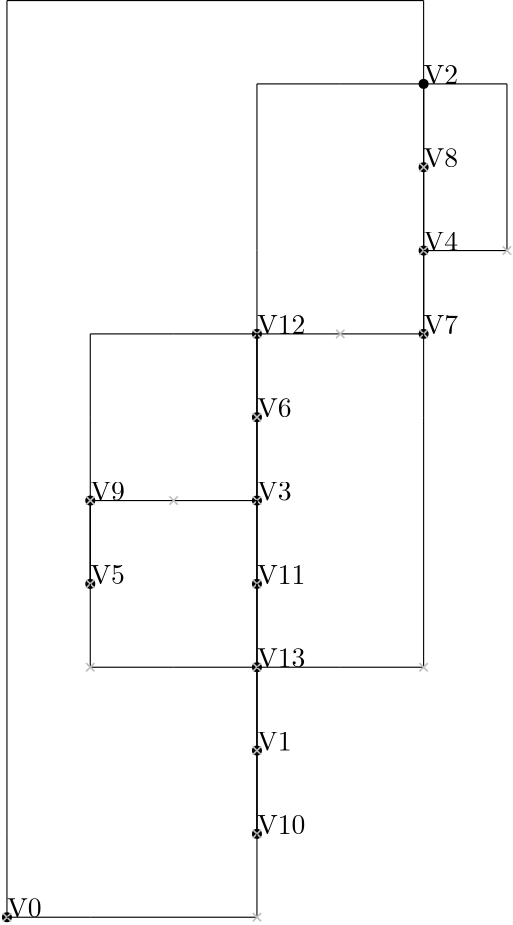<?xml version="1.0"?>
    <!DOCTYPE ipe SYSTEM "ipe.dtd">
    <ipe version="70005" creator="Ipe 7.1.4">
    <info created="D:20131106154934" modified="D:20131106160041"/>
    <preamble>\usepackage[english]{babel}</preamble>
    <ipestyle name="basic">
    <symbol name="arrow/arc(spx)">
    <path stroke="sym-stroke" fill="sym-stroke" pen="sym-pen">
    0 0 m
    -1 0.333 l
    -1 -0.333 l
    h
    </path>
    </symbol>
    <symbol name="arrow/farc(spx)">
    <path stroke="sym-stroke" fill="white" pen="sym-pen">
    0 0 m
    -1 0.333 l
    -1 -0.333 l
    h
    </path>
    </symbol>
    <symbol name="mark/circle(sx)" transformations="translations">
    <path fill="sym-stroke">
    0.6 0 0 0.6 0 0 e
    0.4 0 0 0.4 0 0 e
    </path>
    </symbol>
    <symbol name="mark/disk(sx)" transformations="translations">
    <path fill="sym-stroke">
    0.6 0 0 0.6 0 0 e
    </path>
    </symbol>
    <symbol name="mark/fdisk(sfx)" transformations="translations">
    <group>
    <path fill="sym-fill">
    0.5 0 0 0.5 0 0 e
    </path>
    <path fill="sym-stroke" fillrule="eofill">
    0.6 0 0 0.6 0 0 e
    0.4 0 0 0.4 0 0 e
    </path>
    </group>
    </symbol>
    <symbol name="mark/box(sx)" transformations="translations">
    <path fill="sym-stroke" fillrule="eofill">
    -0.6 -0.6 m
    0.6 -0.6 l
    0.6 0.6 l
    -0.6 0.6 l
    h
    -0.4 -0.4 m
    0.4 -0.4 l
    0.4 0.4 l
    -0.4 0.4 l
    h
    </path>
    </symbol>
    <symbol name="mark/square(sx)" transformations="translations">
    <path fill="sym-stroke">
    -0.6 -0.6 m
    0.6 -0.6 l
    0.6 0.6 l
    -0.6 0.6 l
    h
    </path>
    </symbol>
    <symbol name="mark/fsquare(sfx)" transformations="translations">
    <group>
    <path fill="sym-fill">
    -0.5 -0.5 m
    0.5 -0.5 l
    0.5 0.5 l
    -0.5 0.5 l
    h
    </path>
    <path fill="sym-stroke" fillrule="eofill">
    -0.6 -0.6 m
    0.6 -0.6 l
    0.6 0.6 l
    -0.6 0.6 l
    h
    -0.4 -0.4 m
    0.4 -0.4 l
    0.4 0.4 l
    -0.4 0.4 l
    h
    </path>
    </group>
    </symbol>
    <symbol name="mark/cross(sx)" transformations="translations">
    <group>
    <path fill="sym-stroke">
    -0.43 -0.57 m
    0.57 0.43 l
    0.43 0.57 l
    -0.57 -0.43 l
    h
    </path>
    <path fill="sym-stroke">
    -0.43 0.57 m
    0.57 -0.43 l
    0.43 -0.57 l
    -0.57 0.43 l
    h
    </path>
    </group>
    </symbol>
    <symbol name="arrow/fnormal(spx)">
    <path stroke="sym-stroke" fill="white" pen="sym-pen">
    0 0 m
    -1 0.333 l
    -1 -0.333 l
    h
    </path>
    </symbol>
    <symbol name="arrow/pointed(spx)">
    <path stroke="sym-stroke" fill="sym-stroke" pen="sym-pen">
    0 0 m
    -1 0.333 l
    -0.8 0 l
    -1 -0.333 l
    h
    </path>
    </symbol>
    <symbol name="arrow/fpointed(spx)">
    <path stroke="sym-stroke" fill="white" pen="sym-pen">
    0 0 m
    -1 0.333 l
    -0.8 0 l
    -1 -0.333 l
    h
    </path>
    </symbol>
    <symbol name="arrow/linear(spx)">
    <path stroke="sym-stroke" pen="sym-pen">
    -1 0.333 m
    0 0 l
    -1 -0.333 l
    </path>
    </symbol>
    <symbol name="arrow/fdouble(spx)">
    <path stroke="sym-stroke" fill="white" pen="sym-pen">
    0 0 m
    -1 0.333 l
    -1 -0.333 l
    h
    -1 0 m
    -2 0.333 l
    -2 -0.333 l
    h
    </path>
    </symbol>
    <symbol name="arrow/double(spx)">
    <path stroke="sym-stroke" fill="sym-stroke" pen="sym-pen">
    0 0 m
    -1 0.333 l
    -1 -0.333 l
    h
    -1 0 m
    -2 0.333 l
    -2 -0.333 l
    h
    </path>
    </symbol>
    <pen name="heavier" value="0.8"/>
    <pen name="fat" value="1.2"/>
    <pen name="ultrafat" value="2"/>
    <symbolsize name="large" value="5"/>
    <symbolsize name="small" value="2"/>
    <symbolsize name="tiny" value="1.1"/>
    <arrowsize name="large" value="10"/>
    <arrowsize name="small" value="5"/>
    <arrowsize name="tiny" value="3"/>
    <color name="red" value="1 0 0"/>
    <color name="green" value="0 1 0"/>
    <color name="blue" value="0 0 1"/>
    <color name="yellow" value="1 1 0"/>
    <color name="orange" value="1 0.647 0"/>
    <color name="gold" value="1 0.843 0"/>
    <color name="purple" value="0.627 0.125 0.941"/>
    <color name="gray" value="0.745"/>
    <color name="brown" value="0.647 0.165 0.165"/>
    <color name="navy" value="0 0 0.502"/>
    <color name="pink" value="1 0.753 0.796"/>
    <color name="seagreen" value="0.18 0.545 0.341"/>
    <color name="turquoise" value="0.251 0.878 0.816"/>
    <color name="violet" value="0.933 0.51 0.933"/>
    <color name="darkblue" value="0 0 0.545"/>
    <color name="darkcyan" value="0 0.545 0.545"/>
    <color name="darkgray" value="0.663"/>
    <color name="darkgreen" value="0 0.392 0"/>
    <color name="darkmagenta" value="0.545 0 0.545"/>
    <color name="darkorange" value="1 0.549 0"/>
    <color name="darkred" value="0.545 0 0"/>
    <color name="lightblue" value="0.678 0.847 0.902"/>
    <color name="lightcyan" value="0.878 1 1"/>
    <color name="lightgray" value="0.827"/>
    <color name="lightgreen" value="0.565 0.933 0.565"/>
    <color name="lightyellow" value="1 1 0.878"/>
    <dashstyle name="dashed" value="[4] 0"/>
    <dashstyle name="dotted" value="[1 3] 0"/>
    <dashstyle name="dash dotted" value="[4 2 1 2] 0"/>
    <dashstyle name="dash dot dotted" value="[4 2 1 2 1 2] 0"/>
    <textsize name="large" value="\large"/>
    <textsize name="Large" value="\Large"/>
    <textsize name="LARGE" value="\LARGE"/>
    <textsize name="huge" value="\huge"/>
    <textsize name="Huge" value="\Huge"/>
    <textsize name="small" value="\small"/>
    <textsize name="footnote" value="\footnotesize"/>
    <textsize name="tiny" value="\tiny"/>
    <textstyle name="center" begin="\begin{center}" end="\end{center}"/>
    <textstyle name="itemize" begin="\begin{itemize}" end="\end{itemize}"/>
    <textstyle name="item" begin="\begin{itemize}\item{}" end="\end{itemize}"/>
    <gridsize name="4 pts" value="4"/>
    <gridsize name="8 pts (~3 mm)" value="8"/>
    <gridsize name="16 pts (~6 mm)" value="16"/>
    <gridsize name="32 pts (~12 mm)" value="32"/>
    <gridsize name="10 pts (~3.5 mm)" value="10"/>
    <gridsize name="20 pts (~7 mm)" value="20"/>
    <gridsize name="14 pts (~5 mm)" value="14"/>
    <gridsize name="28 pts (~10 mm)" value="28"/>
    <gridsize name="56 pts (~20 mm)" value="56"/>
    <anglesize name="90 deg" value="90"/>
    <anglesize name="60 deg" value="60"/>
    <anglesize name="45 deg" value="45"/>
    <anglesize name="30 deg" value="30"/>
    <anglesize name="22.5 deg" value="22.5"/>
    <tiling name="falling" angle="-60" step="4" width="1"/>
    <tiling name="rising" angle="30" step="4" width="1"/>
    <layout paper="1000 1000" origin="0 0" frame="1000 1000" skip="32" crop="yes"/>
    </ipestyle>
    <page>
    <layer name="alpha"/>
    <view layers="alpha" active="alpha"/>
<use name="mark/disk(sx)" pos="400 500" size="normal" stroke="black"/>
<text transformations="translations" pos="400 500" stroke="black" type="label" width="190" height="10" depth="0" valign="baseline" size="normal">V0</text><use name="mark/disk(sx)" pos="490 560" size="normal" stroke="black"/>
<text transformations="translations" pos="490 560" stroke="black" type="label" width="190" height="10" depth="0" valign="baseline" size="normal">V1</text><use name="mark/disk(sx)" pos="550 800" size="normal" stroke="black"/>
<text transformations="translations" pos="550 800" stroke="black" type="label" width="190" height="10" depth="0" valign="baseline" size="normal">V2</text><use name="mark/disk(sx)" pos="490 650" size="normal" stroke="black"/>
<text transformations="translations" pos="490 650" stroke="black" type="label" width="190" height="10" depth="0" valign="baseline" size="normal">V3</text><use name="mark/disk(sx)" pos="550 740" size="normal" stroke="black"/>
<text transformations="translations" pos="550 740" stroke="black" type="label" width="190" height="10" depth="0" valign="baseline" size="normal">V4</text><use name="mark/disk(sx)" pos="430 620" size="normal" stroke="black"/>
<text transformations="translations" pos="430 620" stroke="black" type="label" width="190" height="10" depth="0" valign="baseline" size="normal">V5</text><use name="mark/disk(sx)" pos="490 680" size="normal" stroke="black"/>
<text transformations="translations" pos="490 680" stroke="black" type="label" width="190" height="10" depth="0" valign="baseline" size="normal">V6</text><use name="mark/disk(sx)" pos="550 710" size="normal" stroke="black"/>
<text transformations="translations" pos="550 710" stroke="black" type="label" width="190" height="10" depth="0" valign="baseline" size="normal">V7</text><use name="mark/disk(sx)" pos="550 770" size="normal" stroke="black"/>
<text transformations="translations" pos="550 770" stroke="black" type="label" width="190" height="10" depth="0" valign="baseline" size="normal">V8</text><use name="mark/disk(sx)" pos="430 650" size="normal" stroke="black"/>
<text transformations="translations" pos="430 650" stroke="black" type="label" width="190" height="10" depth="0" valign="baseline" size="normal">V9</text><use name="mark/disk(sx)" pos="490 530" size="normal" stroke="black"/>
<text transformations="translations" pos="490 530" stroke="black" type="label" width="190" height="10" depth="0" valign="baseline" size="normal">V10</text><use name="mark/disk(sx)" pos="490 620" size="normal" stroke="black"/>
<text transformations="translations" pos="490 620" stroke="black" type="label" width="190" height="10" depth="0" valign="baseline" size="normal">V11</text><use name="mark/disk(sx)" pos="490 710" size="normal" stroke="black"/>
<text transformations="translations" pos="490 710" stroke="black" type="label" width="190" height="10" depth="0" valign="baseline" size="normal">V12</text><use name="mark/disk(sx)" pos="490 590" size="normal" stroke="black"/>
<text transformations="translations" pos="490 590" stroke="black" type="label" width="190" height="10" depth="0" valign="baseline" size="normal">V13</text><path stroke="black" pen="normal" dash="normal">
 550 800 m
 550 830 l
 </path>
<path stroke="black" pen="normal" dash="normal">
 550 830 m
 400 830 l
 </path>
<path stroke="black" pen="normal" dash="normal">
 400 500 m
 400 530 l
 </path>
<path stroke="black" pen="normal" dash="normal">
 400 530 m
 400 530 l
 </path>
<path stroke="black" pen="normal" dash="normal">
 400 830 m
 400 530 l
 </path>
<use name="mark/cross(sx)" pos="400 500" size="normal" stroke="gray"/>
<path stroke="black" pen="normal" dash="normal">
 490 680 m
 490 650 l
 </path>
<path stroke="black" pen="normal" dash="normal">
 490 650 m
 490 650 l
 </path>
<path stroke="black" pen="normal" dash="normal">
 490 650 m
 490 680 l
 </path>
<path stroke="black" pen="normal" dash="normal">
 490 680 m
 490 680 l
 </path>
<path stroke="black" pen="normal" dash="normal">
 490 650 m
 490 680 l
 </path>
<use name="mark/cross(sx)" pos="490 650" size="normal" stroke="gray"/>
<path stroke="black" pen="normal" dash="normal">
 550 710 m
 550 740 l
 </path>
<path stroke="black" pen="normal" dash="normal">
 550 740 m
 550 740 l
 </path>
<path stroke="black" pen="normal" dash="normal">
 550 740 m
 550 710 l
 </path>
<path stroke="black" pen="normal" dash="normal">
 550 710 m
 550 710 l
 </path>
<path stroke="black" pen="normal" dash="normal">
 550 740 m
 550 710 l
 </path>
<use name="mark/cross(sx)" pos="550 710" size="normal" stroke="gray"/>
<path stroke="black" pen="normal" dash="normal">
 550 740 m
 550 770 l
 </path>
<path stroke="black" pen="normal" dash="normal">
 550 770 m
 550 770 l
 </path>
<path stroke="black" pen="normal" dash="normal">
 550 770 m
 550 740 l
 </path>
<path stroke="black" pen="normal" dash="normal">
 550 740 m
 550 740 l
 </path>
<path stroke="black" pen="normal" dash="normal">
 550 770 m
 550 740 l
 </path>
<use name="mark/cross(sx)" pos="550 740" size="normal" stroke="gray"/>
<path stroke="black" pen="normal" dash="normal">
 430 620 m
 430 650 l
 </path>
<path stroke="black" pen="normal" dash="normal">
 430 650 m
 430 650 l
 </path>
<path stroke="black" pen="normal" dash="normal">
 430 650 m
 430 620 l
 </path>
<path stroke="black" pen="normal" dash="normal">
 430 620 m
 430 620 l
 </path>
<path stroke="black" pen="normal" dash="normal">
 430 650 m
 430 620 l
 </path>
<use name="mark/cross(sx)" pos="430 620" size="normal" stroke="gray"/>
<path stroke="black" pen="normal" dash="normal">
 430 650 m
 460 650 l
 </path>
<path stroke="black" pen="normal" dash="normal">
 460 650 m
 460 650 l
 </path>
<path stroke="black" pen="normal" dash="normal">
 490 650 m
 460 650 l
 </path>
<path stroke="black" pen="normal" dash="normal">
 460 650 m
 460 650 l
 </path>
<path stroke="black" pen="normal" dash="normal">
 460 650 m
 460 650 l
 </path>
<use name="mark/cross(sx)" pos="460 650" size="normal" stroke="gray"/>
<path stroke="black" pen="normal" dash="normal">
 550 770 m
 550 800 l
 </path>
<path stroke="black" pen="normal" dash="normal">
 550 800 m
 550 800 l
 </path>
<path stroke="black" pen="normal" dash="normal">
 550 800 m
 550 770 l
 </path>
<path stroke="black" pen="normal" dash="normal">
 550 770 m
 550 770 l
 </path>
<path stroke="black" pen="normal" dash="normal">
 550 800 m
 550 770 l
 </path>
<use name="mark/cross(sx)" pos="550 770" size="normal" stroke="gray"/>
<path stroke="black" pen="normal" dash="normal">
 490 560 m
 490 530 l
 </path>
<path stroke="black" pen="normal" dash="normal">
 490 530 m
 490 530 l
 </path>
<path stroke="black" pen="normal" dash="normal">
 490 530 m
 490 560 l
 </path>
<path stroke="black" pen="normal" dash="normal">
 490 560 m
 490 560 l
 </path>
<path stroke="black" pen="normal" dash="normal">
 490 530 m
 490 560 l
 </path>
<use name="mark/cross(sx)" pos="490 530" size="normal" stroke="gray"/>
<path stroke="black" pen="normal" dash="normal">
 490 530 m
 490 500 l
 </path>
<path stroke="black" pen="normal" dash="normal">
 490 500 m
 490 500 l
 </path>
<path stroke="black" pen="normal" dash="normal">
 400 500 m
 430 500 l
 </path>
<path stroke="black" pen="normal" dash="normal">
 430 500 m
 490 500 l
 </path>
<path stroke="black" pen="normal" dash="normal">
 490 500 m
 490 500 l
 </path>
<use name="mark/cross(sx)" pos="490 500" size="normal" stroke="gray"/>
<path stroke="black" pen="normal" dash="normal">
 490 620 m
 490 650 l
 </path>
<path stroke="black" pen="normal" dash="normal">
 490 650 m
 490 650 l
 </path>
<path stroke="black" pen="normal" dash="normal">
 490 650 m
 490 620 l
 </path>
<path stroke="black" pen="normal" dash="normal">
 490 620 m
 490 620 l
 </path>
<path stroke="black" pen="normal" dash="normal">
 490 650 m
 490 620 l
 </path>
<use name="mark/cross(sx)" pos="490 620" size="normal" stroke="gray"/>
<path stroke="black" pen="normal" dash="normal">
 550 740 m
 580 740 l
 </path>
<path stroke="black" pen="normal" dash="normal">
 580 740 m
 580 740 l
 </path>
<path stroke="black" pen="normal" dash="normal">
 550 800 m
 580 800 l
 </path>
<path stroke="black" pen="normal" dash="normal">
 580 800 m
 580 800 l
 </path>
<path stroke="black" pen="normal" dash="normal">
 580 740 m
 580 800 l
 </path>
<use name="mark/cross(sx)" pos="580 740" size="normal" stroke="gray"/>
<path stroke="black" pen="normal" dash="normal">
 490 710 m
 490 740 l
 </path>
<path stroke="black" pen="normal" dash="normal">
 490 740 m
 490 740 l
 </path>
<path stroke="black" pen="normal" dash="normal">
 550 800 m
 520 800 l
 </path>
<path stroke="black" pen="normal" dash="normal">
 520 800 m
 490 800 l
 </path>
<path stroke="black" pen="normal" dash="normal">
 490 740 m
 490 800 l
 </path>
<use name="mark/cross(sx)" pos="490 710" size="normal" stroke="gray"/>
<path stroke="black" pen="normal" dash="normal">
 490 710 m
 490 680 l
 </path>
<path stroke="black" pen="normal" dash="normal">
 490 680 m
 490 680 l
 </path>
<path stroke="black" pen="normal" dash="normal">
 490 680 m
 490 710 l
 </path>
<path stroke="black" pen="normal" dash="normal">
 490 710 m
 490 710 l
 </path>
<path stroke="black" pen="normal" dash="normal">
 490 680 m
 490 710 l
 </path>
<use name="mark/cross(sx)" pos="490 680" size="normal" stroke="gray"/>
<path stroke="black" pen="normal" dash="normal">
 490 710 m
 460 710 l
 </path>
<path stroke="black" pen="normal" dash="normal">
 460 710 m
 430 710 l
 </path>
<path stroke="black" pen="normal" dash="normal">
 430 650 m
 430 680 l
 </path>
<path stroke="black" pen="normal" dash="normal">
 430 680 m
 430 680 l
 </path>
<path stroke="black" pen="normal" dash="normal">
 430 710 m
 430 680 l
 </path>
<use name="mark/cross(sx)" pos="430 650" size="normal" stroke="gray"/>
<path stroke="black" pen="normal" dash="normal">
 490 710 m
 520 710 l
 </path>
<path stroke="black" pen="normal" dash="normal">
 520 710 m
 520 710 l
 </path>
<path stroke="black" pen="normal" dash="normal">
 550 710 m
 520 710 l
 </path>
<path stroke="black" pen="normal" dash="normal">
 520 710 m
 520 710 l
 </path>
<path stroke="black" pen="normal" dash="normal">
 520 710 m
 520 710 l
 </path>
<use name="mark/cross(sx)" pos="520 710" size="normal" stroke="gray"/>
<path stroke="black" pen="normal" dash="normal">
 490 590 m
 460 590 l
 </path>
<path stroke="black" pen="normal" dash="normal">
 460 590 m
 430 590 l
 </path>
<path stroke="black" pen="normal" dash="normal">
 430 620 m
 430 590 l
 </path>
<path stroke="black" pen="normal" dash="normal">
 430 590 m
 430 590 l
 </path>
<path stroke="black" pen="normal" dash="normal">
 430 590 m
 430 590 l
 </path>
<use name="mark/cross(sx)" pos="430 590" size="normal" stroke="gray"/>
<path stroke="black" pen="normal" dash="normal">
 490 590 m
 490 560 l
 </path>
<path stroke="black" pen="normal" dash="normal">
 490 560 m
 490 560 l
 </path>
<path stroke="black" pen="normal" dash="normal">
 490 560 m
 490 590 l
 </path>
<path stroke="black" pen="normal" dash="normal">
 490 590 m
 490 590 l
 </path>
<path stroke="black" pen="normal" dash="normal">
 490 560 m
 490 590 l
 </path>
<use name="mark/cross(sx)" pos="490 560" size="normal" stroke="gray"/>
<path stroke="black" pen="normal" dash="normal">
 490 590 m
 490 620 l
 </path>
<path stroke="black" pen="normal" dash="normal">
 490 620 m
 490 620 l
 </path>
<path stroke="black" pen="normal" dash="normal">
 490 620 m
 490 590 l
 </path>
<path stroke="black" pen="normal" dash="normal">
 490 590 m
 490 590 l
 </path>
<path stroke="black" pen="normal" dash="normal">
 490 620 m
 490 590 l
 </path>
<use name="mark/cross(sx)" pos="490 590" size="normal" stroke="gray"/>
<path stroke="black" pen="normal" dash="normal">
 490 590 m
 520 590 l
 </path>
<path stroke="black" pen="normal" dash="normal">
 520 590 m
 550 590 l
 </path>
<path stroke="black" pen="normal" dash="normal">
 550 710 m
 550 680 l
 </path>
<path stroke="black" pen="normal" dash="normal">
 550 680 m
 550 680 l
 </path>
<path stroke="black" pen="normal" dash="normal">
 550 590 m
 550 680 l
 </path>
<use name="mark/cross(sx)" pos="550 590" size="normal" stroke="gray"/>
</page>
</ipe>
